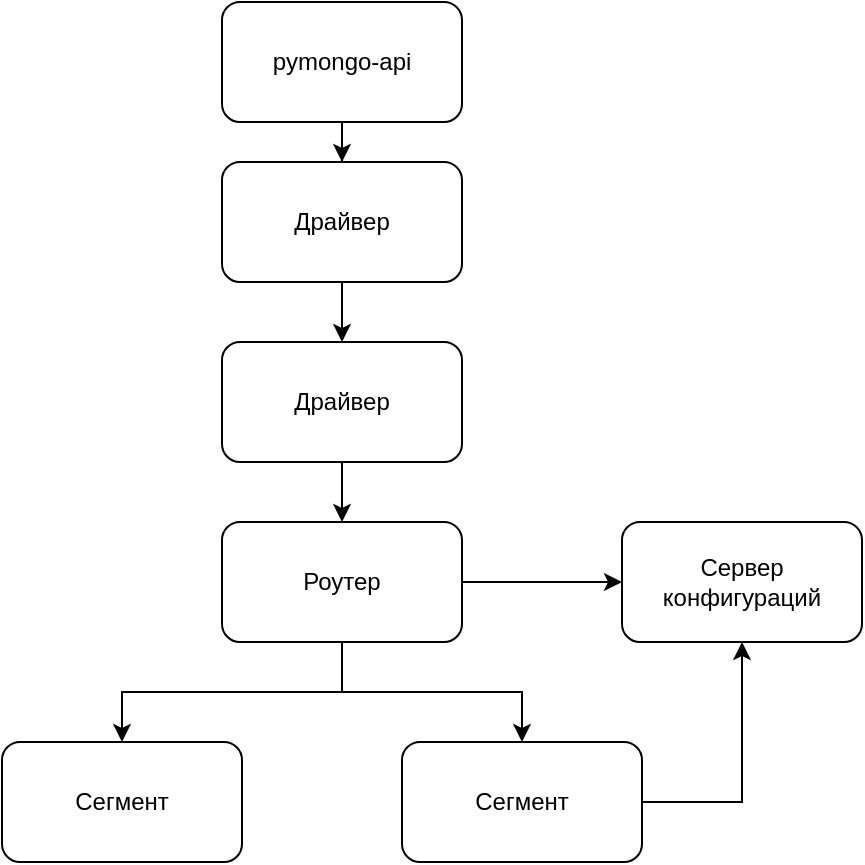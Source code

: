 <mxfile version="24.7.17">
  <diagram name="Page-1" id="-H_mtQnk-PTXWXPvYvuk">
    <mxGraphModel dx="889" dy="1182" grid="1" gridSize="10" guides="1" tooltips="1" connect="1" arrows="1" fold="1" page="1" pageScale="1" pageWidth="1169" pageHeight="827" math="0" shadow="0">
      <root>
        <mxCell id="0" />
        <mxCell id="1" parent="0" />
        <mxCell id="zA23MoTUsTF4_91t8viU-3" value="pymongo-api" style="rounded=1;whiteSpace=wrap;html=1;" parent="1" vertex="1">
          <mxGeometry x="360" y="290" width="120" height="60" as="geometry" />
        </mxCell>
        <mxCell id="zA23MoTUsTF4_91t8viU-4" style="edgeStyle=orthogonalEdgeStyle;rounded=0;orthogonalLoop=1;jettySize=auto;html=1;" parent="1" source="zA23MoTUsTF4_91t8viU-3" target="d-e6jIQ3wyXe82C8wbV5-1" edge="1">
          <mxGeometry relative="1" as="geometry">
            <mxPoint x="420" y="480" as="targetPoint" />
          </mxGeometry>
        </mxCell>
        <mxCell id="d-e6jIQ3wyXe82C8wbV5-3" style="edgeStyle=orthogonalEdgeStyle;rounded=0;orthogonalLoop=1;jettySize=auto;html=1;" edge="1" parent="1" source="d-e6jIQ3wyXe82C8wbV5-1" target="d-e6jIQ3wyXe82C8wbV5-2">
          <mxGeometry relative="1" as="geometry" />
        </mxCell>
        <mxCell id="d-e6jIQ3wyXe82C8wbV5-1" value="Драйвер" style="rounded=1;whiteSpace=wrap;html=1;" vertex="1" parent="1">
          <mxGeometry x="360" y="370" width="120" height="60" as="geometry" />
        </mxCell>
        <mxCell id="d-e6jIQ3wyXe82C8wbV5-5" value="" style="edgeStyle=orthogonalEdgeStyle;rounded=0;orthogonalLoop=1;jettySize=auto;html=1;" edge="1" parent="1" source="d-e6jIQ3wyXe82C8wbV5-2" target="d-e6jIQ3wyXe82C8wbV5-4">
          <mxGeometry relative="1" as="geometry" />
        </mxCell>
        <mxCell id="d-e6jIQ3wyXe82C8wbV5-2" value="Драйвер" style="rounded=1;whiteSpace=wrap;html=1;" vertex="1" parent="1">
          <mxGeometry x="360" y="460" width="120" height="60" as="geometry" />
        </mxCell>
        <mxCell id="d-e6jIQ3wyXe82C8wbV5-7" value="" style="edgeStyle=orthogonalEdgeStyle;rounded=0;orthogonalLoop=1;jettySize=auto;html=1;" edge="1" parent="1" source="d-e6jIQ3wyXe82C8wbV5-4" target="d-e6jIQ3wyXe82C8wbV5-6">
          <mxGeometry relative="1" as="geometry" />
        </mxCell>
        <mxCell id="d-e6jIQ3wyXe82C8wbV5-9" value="" style="edgeStyle=orthogonalEdgeStyle;rounded=0;orthogonalLoop=1;jettySize=auto;html=1;" edge="1" parent="1" source="d-e6jIQ3wyXe82C8wbV5-4" target="d-e6jIQ3wyXe82C8wbV5-8">
          <mxGeometry relative="1" as="geometry" />
        </mxCell>
        <mxCell id="d-e6jIQ3wyXe82C8wbV5-11" value="" style="edgeStyle=orthogonalEdgeStyle;rounded=0;orthogonalLoop=1;jettySize=auto;html=1;" edge="1" parent="1" source="d-e6jIQ3wyXe82C8wbV5-4" target="d-e6jIQ3wyXe82C8wbV5-10">
          <mxGeometry relative="1" as="geometry" />
        </mxCell>
        <mxCell id="d-e6jIQ3wyXe82C8wbV5-4" value="Роутер" style="whiteSpace=wrap;html=1;rounded=1;" vertex="1" parent="1">
          <mxGeometry x="360" y="550" width="120" height="60" as="geometry" />
        </mxCell>
        <mxCell id="d-e6jIQ3wyXe82C8wbV5-6" value="Сегмент" style="whiteSpace=wrap;html=1;rounded=1;" vertex="1" parent="1">
          <mxGeometry x="250" y="660" width="120" height="60" as="geometry" />
        </mxCell>
        <mxCell id="d-e6jIQ3wyXe82C8wbV5-12" style="edgeStyle=orthogonalEdgeStyle;rounded=0;orthogonalLoop=1;jettySize=auto;html=1;" edge="1" parent="1" source="d-e6jIQ3wyXe82C8wbV5-8" target="d-e6jIQ3wyXe82C8wbV5-10">
          <mxGeometry relative="1" as="geometry">
            <Array as="points">
              <mxPoint x="620" y="690" />
            </Array>
          </mxGeometry>
        </mxCell>
        <mxCell id="d-e6jIQ3wyXe82C8wbV5-8" value="Сегмент" style="whiteSpace=wrap;html=1;rounded=1;" vertex="1" parent="1">
          <mxGeometry x="450" y="660" width="120" height="60" as="geometry" />
        </mxCell>
        <mxCell id="d-e6jIQ3wyXe82C8wbV5-10" value="Сервер конфигураций" style="whiteSpace=wrap;html=1;rounded=1;" vertex="1" parent="1">
          <mxGeometry x="560" y="550" width="120" height="60" as="geometry" />
        </mxCell>
      </root>
    </mxGraphModel>
  </diagram>
</mxfile>
